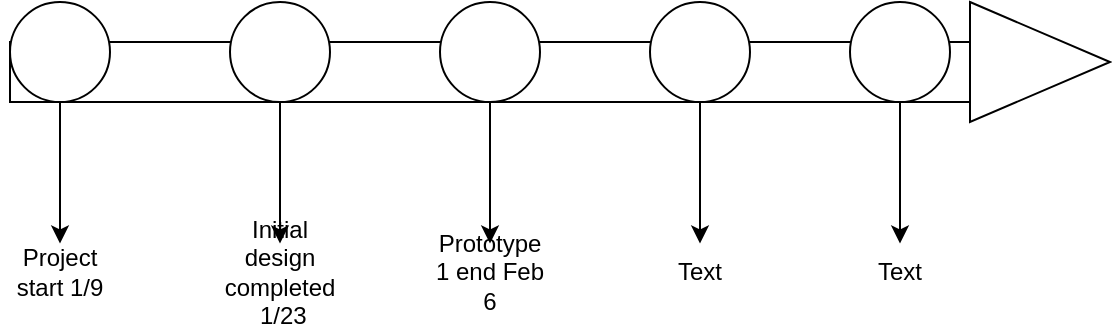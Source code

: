 <mxfile version="20.8.5" type="github">
  <diagram id="TYC3N0X3ICj8l77z3C8v" name="第 1 页">
    <mxGraphModel dx="742" dy="598" grid="1" gridSize="10" guides="1" tooltips="1" connect="1" arrows="1" fold="1" page="1" pageScale="1" pageWidth="827" pageHeight="1169" math="0" shadow="0">
      <root>
        <mxCell id="0" />
        <mxCell id="1" parent="0" />
        <mxCell id="eTKVM7R9Wg3a-movLxvP-1" value="" style="rounded=0;whiteSpace=wrap;html=1;" vertex="1" parent="1">
          <mxGeometry x="50" y="190" width="480" height="30" as="geometry" />
        </mxCell>
        <mxCell id="eTKVM7R9Wg3a-movLxvP-2" value="" style="triangle;whiteSpace=wrap;html=1;" vertex="1" parent="1">
          <mxGeometry x="530" y="170" width="70" height="60" as="geometry" />
        </mxCell>
        <mxCell id="eTKVM7R9Wg3a-movLxvP-3" value="" style="ellipse;whiteSpace=wrap;html=1;aspect=fixed;" vertex="1" parent="1">
          <mxGeometry x="50" y="170" width="50" height="50" as="geometry" />
        </mxCell>
        <mxCell id="eTKVM7R9Wg3a-movLxvP-4" value="" style="ellipse;whiteSpace=wrap;html=1;aspect=fixed;" vertex="1" parent="1">
          <mxGeometry x="160" y="170" width="50" height="50" as="geometry" />
        </mxCell>
        <mxCell id="eTKVM7R9Wg3a-movLxvP-5" value="" style="ellipse;whiteSpace=wrap;html=1;aspect=fixed;" vertex="1" parent="1">
          <mxGeometry x="265" y="170" width="50" height="50" as="geometry" />
        </mxCell>
        <mxCell id="eTKVM7R9Wg3a-movLxvP-6" value="" style="ellipse;whiteSpace=wrap;html=1;aspect=fixed;" vertex="1" parent="1">
          <mxGeometry x="370" y="170" width="50" height="50" as="geometry" />
        </mxCell>
        <mxCell id="eTKVM7R9Wg3a-movLxvP-7" value="" style="ellipse;whiteSpace=wrap;html=1;aspect=fixed;" vertex="1" parent="1">
          <mxGeometry x="470" y="170" width="50" height="50" as="geometry" />
        </mxCell>
        <mxCell id="eTKVM7R9Wg3a-movLxvP-10" value="" style="endArrow=classic;html=1;rounded=0;" edge="1" parent="1" source="eTKVM7R9Wg3a-movLxvP-3">
          <mxGeometry width="50" height="50" relative="1" as="geometry">
            <mxPoint x="75" y="270" as="sourcePoint" />
            <mxPoint x="75" y="290.711" as="targetPoint" />
          </mxGeometry>
        </mxCell>
        <mxCell id="eTKVM7R9Wg3a-movLxvP-11" value="" style="endArrow=classic;html=1;rounded=0;" edge="1" parent="1" source="eTKVM7R9Wg3a-movLxvP-4">
          <mxGeometry width="50" height="50" relative="1" as="geometry">
            <mxPoint x="185" y="270" as="sourcePoint" />
            <mxPoint x="185" y="290.711" as="targetPoint" />
          </mxGeometry>
        </mxCell>
        <mxCell id="eTKVM7R9Wg3a-movLxvP-12" value="" style="endArrow=classic;html=1;rounded=0;" edge="1" parent="1" source="eTKVM7R9Wg3a-movLxvP-5">
          <mxGeometry width="50" height="50" relative="1" as="geometry">
            <mxPoint x="290" y="270" as="sourcePoint" />
            <mxPoint x="290" y="290.711" as="targetPoint" />
          </mxGeometry>
        </mxCell>
        <mxCell id="eTKVM7R9Wg3a-movLxvP-13" value="" style="endArrow=classic;html=1;rounded=0;" edge="1" parent="1" source="eTKVM7R9Wg3a-movLxvP-6">
          <mxGeometry width="50" height="50" relative="1" as="geometry">
            <mxPoint x="395" y="270" as="sourcePoint" />
            <mxPoint x="395" y="290.711" as="targetPoint" />
          </mxGeometry>
        </mxCell>
        <mxCell id="eTKVM7R9Wg3a-movLxvP-14" value="" style="endArrow=classic;html=1;rounded=0;" edge="1" parent="1" source="eTKVM7R9Wg3a-movLxvP-7">
          <mxGeometry width="50" height="50" relative="1" as="geometry">
            <mxPoint x="495" y="270" as="sourcePoint" />
            <mxPoint x="495" y="290.711" as="targetPoint" />
          </mxGeometry>
        </mxCell>
        <mxCell id="eTKVM7R9Wg3a-movLxvP-15" value="Project start 1/9" style="text;html=1;strokeColor=none;fillColor=none;align=center;verticalAlign=middle;whiteSpace=wrap;rounded=0;" vertex="1" parent="1">
          <mxGeometry x="45" y="290" width="60" height="30" as="geometry" />
        </mxCell>
        <mxCell id="eTKVM7R9Wg3a-movLxvP-16" value="Initial design completed &amp;nbsp;1/23" style="text;html=1;strokeColor=none;fillColor=none;align=center;verticalAlign=middle;whiteSpace=wrap;rounded=0;" vertex="1" parent="1">
          <mxGeometry x="155" y="290" width="60" height="30" as="geometry" />
        </mxCell>
        <mxCell id="eTKVM7R9Wg3a-movLxvP-18" value="Text" style="text;html=1;strokeColor=none;fillColor=none;align=center;verticalAlign=middle;whiteSpace=wrap;rounded=0;" vertex="1" parent="1">
          <mxGeometry x="365" y="290" width="60" height="30" as="geometry" />
        </mxCell>
        <mxCell id="eTKVM7R9Wg3a-movLxvP-19" value="Text" style="text;html=1;strokeColor=none;fillColor=none;align=center;verticalAlign=middle;whiteSpace=wrap;rounded=0;" vertex="1" parent="1">
          <mxGeometry x="465" y="290" width="60" height="30" as="geometry" />
        </mxCell>
        <mxCell id="eTKVM7R9Wg3a-movLxvP-20" value="Prototype 1 end Feb 6" style="text;html=1;strokeColor=none;fillColor=none;align=center;verticalAlign=middle;whiteSpace=wrap;rounded=0;" vertex="1" parent="1">
          <mxGeometry x="260" y="290" width="60" height="30" as="geometry" />
        </mxCell>
      </root>
    </mxGraphModel>
  </diagram>
</mxfile>
